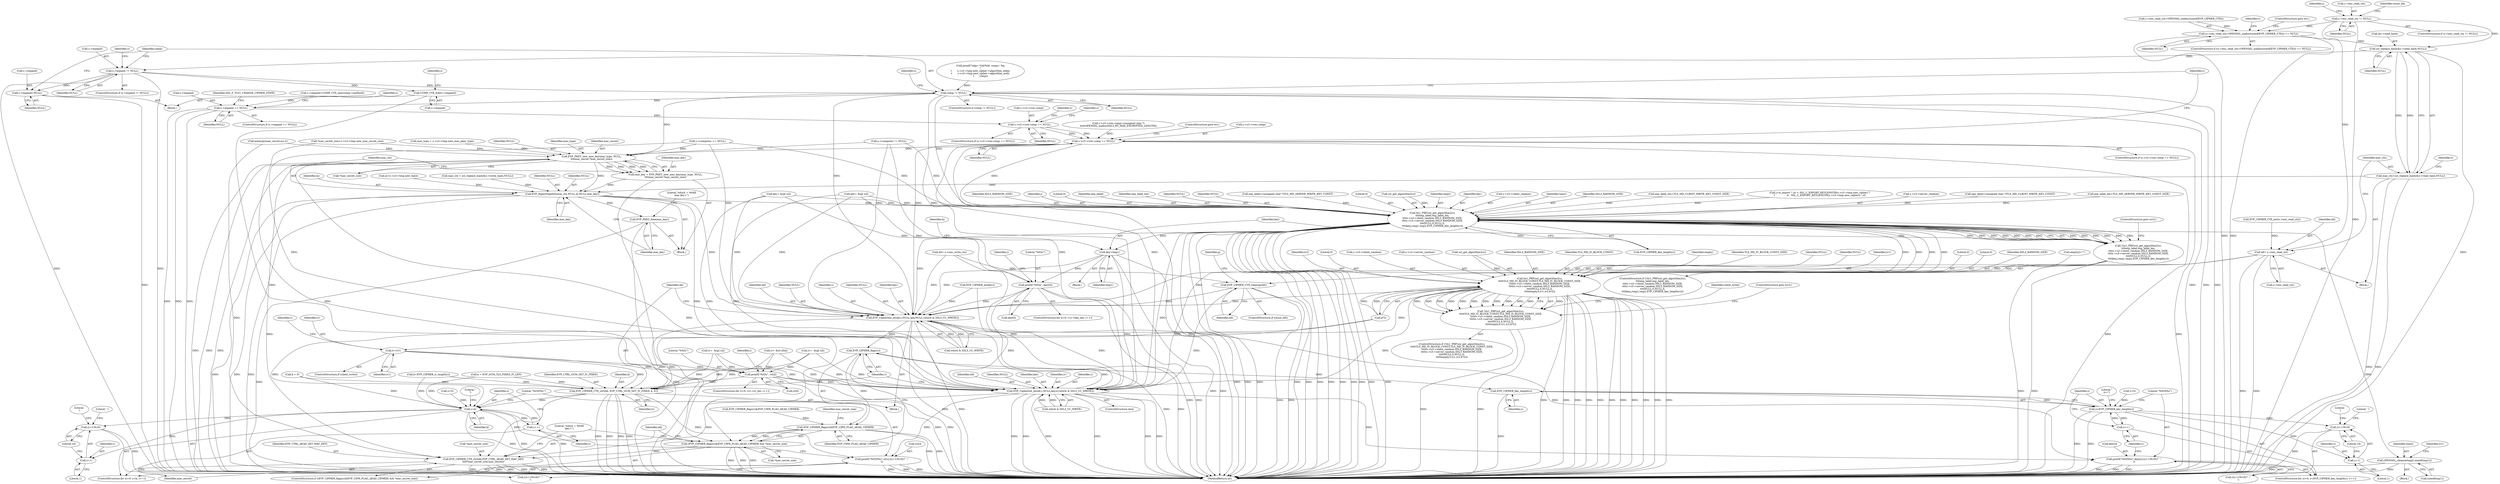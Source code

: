 digraph "0_openssl_34628967f1e65dc8f34e000f0f5518e21afbfc7b_0@API" {
"1000301" [label="(Call,s->enc_read_ctx != NULL)"];
"1000311" [label="(Call,(s->enc_read_ctx=OPENSSL_malloc(sizeof(EVP_CIPHER_CTX))) == NULL)"];
"1000333" [label="(Call,ssl_replace_hash(&s->read_hash,NULL))"];
"1000331" [label="(Call,mac_ctx=ssl_replace_hash(&s->read_hash,NULL))"];
"1000773" [label="(Call,EVP_DigestSignInit(mac_ctx,NULL,m,NULL,mac_key))"];
"1000779" [label="(Call,EVP_PKEY_free(mac_key))"];
"1000813" [label="(Call,tls1_PRF(ssl_get_algorithm2(s),\n\t\t\t\texp_label,exp_label_len,\n\t\t\t\ts->s3->client_random,SSL3_RANDOM_SIZE,\n\t\t\t\ts->s3->server_random,SSL3_RANDOM_SIZE,\n\t\t\t\tNULL,0,NULL,0,\n\t\t\t\tkey,j,tmp1,tmp2,EVP_CIPHER_key_length(c)))"];
"1000812" [label="(Call,!tls1_PRF(ssl_get_algorithm2(s),\n\t\t\t\texp_label,exp_label_len,\n\t\t\t\ts->s3->client_random,SSL3_RANDOM_SIZE,\n\t\t\t\ts->s3->server_random,SSL3_RANDOM_SIZE,\n\t\t\t\tNULL,0,NULL,0,\n\t\t\t\tkey,j,tmp1,tmp2,EVP_CIPHER_key_length(c)))"];
"1000841" [label="(Call,key=tmp1)"];
"1000916" [label="(Call,printf(\"%02x\", key[i]))"];
"1000949" [label="(Call,EVP_CipherInit_ex(dd,c,NULL,key,NULL,(which & SSL3_CC_WRITE)))"];
"1000958" [label="(Call,EVP_CIPHER_CTX_ctrl(dd, EVP_CTRL_GCM_SET_IV_FIXED, k, iv))"];
"1000981" [label="(Call,EVP_CIPHER_CTX_ctrl(dd,EVP_CTRL_AEAD_SET_MAC_KEY,\n\t\t\t\t*mac_secret_size,mac_secret))"];
"1001023" [label="(Call,z<k)"];
"1001026" [label="(Call,z++)"];
"1001034" [label="(Call,(z+1)%16)"];
"1001035" [label="(Call,z+1)"];
"1001028" [label="(Call,printf(\"%02X%c\",iv[z],((z+1)%16)?' ':'\n'))"];
"1000976" [label="(Call,EVP_CIPHER_flags(c))"];
"1000975" [label="(Call,EVP_CIPHER_flags(c)&EVP_CIPH_FLAG_AEAD_CIPHER)"];
"1000974" [label="(Call,(EVP_CIPHER_flags(c)&EVP_CIPH_FLAG_AEAD_CIPHER) && *mac_secret_size)"];
"1000998" [label="(Call,EVP_CIPHER_key_length(c))"];
"1000996" [label="(Call,z<EVP_CIPHER_key_length(c))"];
"1001000" [label="(Call,z++)"];
"1001008" [label="(Call,(z+1)%16)"];
"1001009" [label="(Call,z+1)"];
"1001002" [label="(Call,printf(\"%02X%c\",key[z],((z+1)%16)?' ':'\n'))"];
"1000964" [label="(Call,EVP_CipherInit_ex(dd,c,NULL,key,iv,(which & SSL3_CC_WRITE)))"];
"1000851" [label="(Call,tls1_PRF(ssl_get_algorithm2(s),\n\t\t\t\t\tTLS_MD_IV_BLOCK_CONST,TLS_MD_IV_BLOCK_CONST_SIZE,\n\t\t\t\t\ts->s3->client_random,SSL3_RANDOM_SIZE,\n\t\t\t\t\ts->s3->server_random,SSL3_RANDOM_SIZE,\n\t\t\t\t\tNULL,0,NULL,0,\n\t\t\t\t\tempty,0,iv1,iv2,k*2))"];
"1000850" [label="(Call,!tls1_PRF(ssl_get_algorithm2(s),\n\t\t\t\t\tTLS_MD_IV_BLOCK_CONST,TLS_MD_IV_BLOCK_CONST_SIZE,\n\t\t\t\t\ts->s3->client_random,SSL3_RANDOM_SIZE,\n\t\t\t\t\ts->s3->server_random,SSL3_RANDOM_SIZE,\n\t\t\t\t\tNULL,0,NULL,0,\n\t\t\t\t\tempty,0,iv1,iv2,k*2))"];
"1000882" [label="(Call,iv=iv1)"];
"1000936" [label="(Call,printf(\"%02x\", iv[i]))"];
"1001047" [label="(Call,OPENSSL_cleanse(tmp2,sizeof(tmp1)))"];
"1000340" [label="(Call,s->expand != NULL)"];
"1000346" [label="(Call,COMP_CTX_free(s->expand))"];
"1000350" [label="(Call,s->expand=NULL)"];
"1000356" [label="(Call,comp != NULL)"];
"1000369" [label="(Call,s->expand == NULL)"];
"1000380" [label="(Call,s->s3->rrec.comp == NULL)"];
"1000402" [label="(Call,s->s3->rrec.comp == NULL)"];
"1000767" [label="(Call,EVP_PKEY_new_mac_key(mac_type, NULL,\n\t\t\t\tmac_secret,*mac_secret_size))"];
"1000765" [label="(Call,mac_key = EVP_PKEY_new_mac_key(mac_type, NULL,\n\t\t\t\tmac_secret,*mac_secret_size))"];
"1000326" [label="(Call,dd= s->enc_read_ctx)"];
"1000574" [label="(Call,EVP_CIPHER_CTX_cleanup(dd))"];
"1001008" [label="(Call,(z+1)%16)"];
"1001020" [label="(Call,z=0)"];
"1000830" [label="(Identifier,NULL)"];
"1000841" [label="(Call,key=tmp1)"];
"1000810" [label="(Block,)"];
"1000868" [label="(Identifier,NULL)"];
"1000764" [label="(Block,)"];
"1001049" [label="(Call,sizeof(tmp1))"];
"1000498" [label="(Call,dd= s->enc_write_ctx)"];
"1000948" [label="(Block,)"];
"1000952" [label="(Identifier,NULL)"];
"1000874" [label="(Identifier,iv1)"];
"1000895" [label="(Identifier,s)"];
"1000355" [label="(ControlStructure,if (comp != NULL))"];
"1000845" [label="(Call,k > 0)"];
"1000769" [label="(Identifier,NULL)"];
"1000332" [label="(Identifier,mac_ctx)"];
"1000347" [label="(Call,s->expand)"];
"1000314" [label="(Identifier,s)"];
"1001034" [label="(Call,(z+1)%16)"];
"1001033" [label="(Call,((z+1)%16)?' ':'\n')"];
"1000322" [label="(Call,EVP_CIPHER_CTX_init(s->enc_read_ctx))"];
"1000728" [label="(Call,exp_label=(unsigned char *)TLS_MD_SERVER_WRITE_KEY_CONST)"];
"1000659" [label="(Call,key= &(p[ n]))"];
"1000851" [label="(Call,tls1_PRF(ssl_get_algorithm2(s),\n\t\t\t\t\tTLS_MD_IV_BLOCK_CONST,TLS_MD_IV_BLOCK_CONST_SIZE,\n\t\t\t\t\ts->s3->client_random,SSL3_RANDOM_SIZE,\n\t\t\t\t\ts->s3->server_random,SSL3_RANDOM_SIZE,\n\t\t\t\t\tNULL,0,NULL,0,\n\t\t\t\t\tempty,0,iv1,iv2,k*2))"];
"1001013" [label="(Literal,' ')"];
"1001004" [label="(Call,key[z])"];
"1001037" [label="(Literal,1)"];
"1001040" [label="(Literal,'\n')"];
"1000344" [label="(Identifier,NULL)"];
"1000348" [label="(Identifier,s)"];
"1000833" [label="(Literal,0)"];
"1000980" [label="(Identifier,mac_secret_size)"];
"1000331" [label="(Call,mac_ctx=ssl_replace_hash(&s->read_hash,NULL))"];
"1000966" [label="(Identifier,c)"];
"1000964" [label="(Call,EVP_CipherInit_ex(dd,c,NULL,key,iv,(which & SSL3_CC_WRITE)))"];
"1000963" [label="(ControlStructure,else)"];
"1000814" [label="(Call,ssl_get_algorithm2(s))"];
"1000767" [label="(Call,EVP_PKEY_new_mac_key(mac_type, NULL,\n\t\t\t\tmac_secret,*mac_secret_size))"];
"1000873" [label="(Literal,0)"];
"1000849" [label="(ControlStructure,if (!tls1_PRF(ssl_get_algorithm2(s),\n\t\t\t\t\tTLS_MD_IV_BLOCK_CONST,TLS_MD_IV_BLOCK_CONST_SIZE,\n\t\t\t\t\ts->s3->client_random,SSL3_RANDOM_SIZE,\n\t\t\t\t\ts->s3->server_random,SSL3_RANDOM_SIZE,\n\t\t\t\t\tNULL,0,NULL,0,\n\t\t\t\t\tempty,0,iv1,iv2,k*2)))"];
"1000905" [label="(ControlStructure,for (i=0; i<c->key_len; i++))"];
"1001000" [label="(Call,z++)"];
"1000869" [label="(Literal,0)"];
"1000951" [label="(Identifier,c)"];
"1000771" [label="(Call,*mac_secret_size)"];
"1000958" [label="(Call,EVP_CIPHER_CTX_ctrl(dd, EVP_CTRL_GCM_SET_IV_FIXED, k, iv))"];
"1000768" [label="(Identifier,mac_type)"];
"1000867" [label="(Identifier,SSL3_RANDOM_SIZE)"];
"1000886" [label="(Call,iv= &(iv1[k]))"];
"1000410" [label="(Identifier,NULL)"];
"1000370" [label="(Call,s->expand)"];
"1000305" [label="(Identifier,NULL)"];
"1000973" [label="(ControlStructure,if ((EVP_CIPHER_flags(c)&EVP_CIPH_FLAG_AEAD_CIPHER) && *mac_secret_size))"];
"1000777" [label="(Identifier,NULL)"];
"1000875" [label="(Identifier,iv2)"];
"1000883" [label="(Identifier,iv)"];
"1000760" [label="(Call,EVP_CIPHER_flags(c)&EVP_CIPH_FLAG_AEAD_CIPHER)"];
"1000356" [label="(Call,comp != NULL)"];
"1000333" [label="(Call,ssl_replace_hash(&s->read_hash,NULL))"];
"1000319" [label="(Identifier,NULL)"];
"1000936" [label="(Call,printf(\"%02x\", iv[i]))"];
"1000311" [label="(Call,(s->enc_read_ctx=OPENSSL_malloc(sizeof(EVP_CIPHER_CTX))) == NULL)"];
"1000381" [label="(Call,s->s3->rrec.comp)"];
"1000882" [label="(Call,iv=iv1)"];
"1000997" [label="(Identifier,z)"];
"1000837" [label="(Identifier,tmp2)"];
"1000328" [label="(Call,s->enc_read_ctx)"];
"1000915" [label="(Identifier,i)"];
"1001023" [label="(Call,z<k)"];
"1000310" [label="(ControlStructure,if ((s->enc_read_ctx=OPENSSL_malloc(sizeof(EVP_CIPHER_CTX))) == NULL))"];
"1000871" [label="(Literal,0)"];
"1000195" [label="(Call,printf(\"\talg= %ld/%ld, comp= %p\n\",\n\t       s->s3->tmp.new_cipher->algorithm_mkey,\n\t       s->s3->tmp.new_cipher->algorithm_auth,\n\t       comp))"];
"1000773" [label="(Call,EVP_DigestSignInit(mac_ctx,NULL,m,NULL,mac_key))"];
"1000403" [label="(Call,s->s3->rrec.comp)"];
"1001011" [label="(Literal,1)"];
"1000393" [label="(Identifier,s)"];
"1000834" [label="(Identifier,key)"];
"1001026" [label="(Call,z++)"];
"1001019" [label="(ControlStructure,for (z=0; z<k; z++))"];
"1000846" [label="(Identifier,k)"];
"1000635" [label="(Call,k=EVP_CIPHER_iv_length(c))"];
"1000959" [label="(Identifier,dd)"];
"1000962" [label="(Identifier,iv)"];
"1000925" [label="(ControlStructure,for (i=0; i<c->iv_len; i++))"];
"1000992" [label="(ControlStructure,for (z=0; z<EVP_CIPHER_key_length(c); z++))"];
"1001016" [label="(Literal,\"\niv=\")"];
"1001002" [label="(Call,printf(\"%02X%c\",key[z],((z+1)%16)?' ':'\n'))"];
"1000766" [label="(Identifier,mac_key)"];
"1000352" [label="(Identifier,s)"];
"1000918" [label="(Call,key[i])"];
"1000917" [label="(Literal,\"%02x\")"];
"1000986" [label="(Identifier,mac_secret)"];
"1000334" [label="(Call,&s->read_hash)"];
"1000358" [label="(Identifier,NULL)"];
"1000981" [label="(Call,EVP_CIPHER_CTX_ctrl(dd,EVP_CTRL_AEAD_SET_MAC_KEY,\n\t\t\t\t*mac_secret_size,mac_secret))"];
"1000982" [label="(Identifier,dd)"];
"1000818" [label="(Call,s->s3->client_random)"];
"1000406" [label="(Identifier,s)"];
"1000302" [label="(Call,s->enc_read_ctx)"];
"1000770" [label="(Identifier,mac_secret)"];
"1001048" [label="(Identifier,tmp2)"];
"1001001" [label="(Identifier,z)"];
"1000774" [label="(Identifier,mac_ctx)"];
"1000813" [label="(Call,tls1_PRF(ssl_get_algorithm2(s),\n\t\t\t\texp_label,exp_label_len,\n\t\t\t\ts->s3->client_random,SSL3_RANDOM_SIZE,\n\t\t\t\ts->s3->server_random,SSL3_RANDOM_SIZE,\n\t\t\t\tNULL,0,NULL,0,\n\t\t\t\tkey,j,tmp1,tmp2,EVP_CIPHER_key_length(c)))"];
"1000836" [label="(Identifier,tmp1)"];
"1000961" [label="(Identifier,k)"];
"1000829" [label="(Identifier,SSL3_RANDOM_SIZE)"];
"1001028" [label="(Call,printf(\"%02X%c\",iv[z],((z+1)%16)?' ':'\n'))"];
"1000998" [label="(Call,EVP_CIPHER_key_length(c))"];
"1001047" [label="(Call,OPENSSL_cleanse(tmp2,sizeof(tmp1)))"];
"1000970" [label="(Call,which & SSL3_CC_WRITE)"];
"1001014" [label="(Literal,'\n')"];
"1000708" [label="(Call,key= &(p[ n]))"];
"1000945" [label="(Call,EVP_CIPHER_mode(c))"];
"1000988" [label="(Literal,\"which = %04X\nkey=\")"];
"1001036" [label="(Identifier,z)"];
"1000779" [label="(Call,EVP_PKEY_free(mac_key))"];
"1000376" [label="(Identifier,SSL_F_TLS1_CHANGE_CIPHER_STATE)"];
"1000984" [label="(Call,*mac_secret_size)"];
"1000301" [label="(Call,s->enc_read_ctx != NULL)"];
"1000978" [label="(Identifier,EVP_CIPH_FLAG_AEAD_CIPHER)"];
"1000389" [label="(Call,s->s3->rrec.comp=(unsigned char *)\n\t\t\t\t\tOPENSSL_malloc(SSL3_RT_MAX_ENCRYPTED_LENGTH))"];
"1000345" [label="(Block,)"];
"1000879" [label="(ControlStructure,goto err2;)"];
"1000843" [label="(Identifier,tmp1)"];
"1001029" [label="(Literal,\"%02X%c\")"];
"1000782" [label="(Literal,\"which = %04X\nmac key=\")"];
"1001007" [label="(Call,((z+1)%16)?' ':'\n')"];
"1000686" [label="(Call,exp_label_len=TLS_MD_CLIENT_WRITE_KEY_CONST_SIZE)"];
"1000880" [label="(ControlStructure,if (client_write))"];
"1000954" [label="(Identifier,NULL)"];
"1000380" [label="(Call,s->s3->rrec.comp == NULL)"];
"1000601" [label="(Call,j=is_export ? (cl < SSL_C_EXPORT_KEYLENGTH(s->s3->tmp.new_cipher) ?\n\t               cl : SSL_C_EXPORT_KEYLENGTH(s->s3->tmp.new_cipher)) : cl)"];
"1000174" [label="(Call,mac_type = s->s3->tmp.new_mac_pkey_type)"];
"1000575" [label="(Identifier,dd)"];
"1001024" [label="(Identifier,z)"];
"1000881" [label="(Identifier,client_write)"];
"1000307" [label="(Identifier,reuse_dd)"];
"1000587" [label="(Call,*mac_secret_size=s->s3->tmp.new_mac_secret_size)"];
"1000884" [label="(Identifier,iv1)"];
"1000324" [label="(Identifier,s)"];
"1001003" [label="(Literal,\"%02X%c\")"];
"1000775" [label="(Identifier,NULL)"];
"1000842" [label="(Identifier,key)"];
"1001012" [label="(Literal,16)"];
"1000955" [label="(Call,which & SSL3_CC_WRITE)"];
"1000965" [label="(Identifier,dd)"];
"1000856" [label="(Call,s->s3->client_random)"];
"1000862" [label="(Call,s->s3->server_random)"];
"1000967" [label="(Identifier,NULL)"];
"1000776" [label="(Identifier,m)"];
"1000362" [label="(Identifier,s)"];
"1000512" [label="(Call,s->compress != NULL)"];
"1000824" [label="(Call,s->s3->server_random)"];
"1000379" [label="(ControlStructure,if (s->s3->rrec.comp == NULL))"];
"1001010" [label="(Identifier,z)"];
"1001052" [label="(Identifier,iv1)"];
"1000411" [label="(ControlStructure,goto err;)"];
"1001038" [label="(Literal,16)"];
"1000326" [label="(Call,dd= s->enc_read_ctx)"];
"1000975" [label="(Call,EVP_CIPHER_flags(c)&EVP_CIPH_FLAG_AEAD_CIPHER)"];
"1000719" [label="(Call,iv=  &(p[ n]))"];
"1000339" [label="(ControlStructure,if (s->expand != NULL))"];
"1000368" [label="(ControlStructure,if (s->expand == NULL))"];
"1000631" [label="(Call,k = EVP_GCM_TLS_FIXED_IV_LEN)"];
"1000778" [label="(Identifier,mac_key)"];
"1000968" [label="(Identifier,key)"];
"1000351" [label="(Call,s->expand)"];
"1000876" [label="(Call,k*2)"];
"1000360" [label="(Call,s->expand=COMP_CTX_new(comp->method))"];
"1000341" [label="(Call,s->expand)"];
"1000350" [label="(Call,s->expand=NULL)"];
"1000681" [label="(Call,exp_label=(unsigned char *)TLS_MD_CLIENT_WRITE_KEY_CONST)"];
"1000733" [label="(Call,exp_label_len=TLS_MD_SERVER_WRITE_KEY_CONST_SIZE)"];
"1000384" [label="(Identifier,s)"];
"1000993" [label="(Call,z=0)"];
"1001042" [label="(Literal,\"\n\")"];
"1000572" [label="(ControlStructure,if (reuse_dd))"];
"1000999" [label="(Identifier,c)"];
"1000300" [label="(ControlStructure,if (s->enc_read_ctx != NULL))"];
"1001068" [label="(MethodReturn,int)"];
"1000165" [label="(Call,m=s->s3->tmp.new_hash)"];
"1000976" [label="(Call,EVP_CIPHER_flags(c))"];
"1001035" [label="(Call,z+1)"];
"1000979" [label="(Call,*mac_secret_size)"];
"1000855" [label="(Identifier,TLS_MD_IV_BLOCK_CONST_SIZE)"];
"1000346" [label="(Call,COMP_CTX_free(s->expand))"];
"1000276" [label="(Block,)"];
"1000953" [label="(Identifier,key)"];
"1000357" [label="(Identifier,comp)"];
"1000823" [label="(Identifier,SSL3_RANDOM_SIZE)"];
"1001027" [label="(Identifier,z)"];
"1000850" [label="(Call,!tls1_PRF(ssl_get_algorithm2(s),\n\t\t\t\t\tTLS_MD_IV_BLOCK_CONST,TLS_MD_IV_BLOCK_CONST_SIZE,\n\t\t\t\t\ts->s3->client_random,SSL3_RANDOM_SIZE,\n\t\t\t\t\ts->s3->server_random,SSL3_RANDOM_SIZE,\n\t\t\t\t\tNULL,0,NULL,0,\n\t\t\t\t\tempty,0,iv1,iv2,k*2))"];
"1000401" [label="(ControlStructure,if (s->s3->rrec.comp == NULL))"];
"1000373" [label="(Identifier,NULL)"];
"1001039" [label="(Literal,' ')"];
"1000949" [label="(Call,EVP_CipherInit_ex(dd,c,NULL,key,NULL,(which & SSL3_CC_WRITE)))"];
"1000937" [label="(Literal,\"%02x\")"];
"1000835" [label="(Identifier,j)"];
"1000113" [label="(Call,empty[]=\"\")"];
"1000831" [label="(Literal,0)"];
"1001025" [label="(Identifier,k)"];
"1000852" [label="(Call,ssl_get_algorithm2(s))"];
"1000861" [label="(Identifier,SSL3_RANDOM_SIZE)"];
"1000415" [label="(Identifier,s)"];
"1000388" [label="(Identifier,NULL)"];
"1000854" [label="(Identifier,TLS_MD_IV_BLOCK_CONST)"];
"1000111" [label="(Block,)"];
"1000938" [label="(Call,iv[i])"];
"1000327" [label="(Identifier,dd)"];
"1000960" [label="(Identifier,EVP_CTRL_GCM_SET_IV_FIXED)"];
"1000996" [label="(Call,z<EVP_CIPHER_key_length(c))"];
"1000838" [label="(Call,EVP_CIPHER_key_length(c))"];
"1000527" [label="(Call,s->compress == NULL)"];
"1000754" [label="(Call,memcpy(mac_secret,ms,i))"];
"1000765" [label="(Call,mac_key = EVP_PKEY_new_mac_key(mac_type, NULL,\n\t\t\t\tmac_secret,*mac_secret_size))"];
"1000983" [label="(Identifier,EVP_CTRL_AEAD_SET_MAC_KEY)"];
"1001009" [label="(Call,z+1)"];
"1000969" [label="(Identifier,iv)"];
"1000354" [label="(Identifier,NULL)"];
"1000780" [label="(Identifier,mac_key)"];
"1000338" [label="(Identifier,NULL)"];
"1000811" [label="(ControlStructure,if (!tls1_PRF(ssl_get_algorithm2(s),\n\t\t\t\texp_label,exp_label_len,\n\t\t\t\ts->s3->client_random,SSL3_RANDOM_SIZE,\n\t\t\t\ts->s3->server_random,SSL3_RANDOM_SIZE,\n\t\t\t\tNULL,0,NULL,0,\n\t\t\t\tkey,j,tmp1,tmp2,EVP_CIPHER_key_length(c))))"];
"1000342" [label="(Identifier,s)"];
"1000916" [label="(Call,printf(\"%02x\", key[i]))"];
"1001030" [label="(Call,iv[z])"];
"1000369" [label="(Call,s->expand == NULL)"];
"1000816" [label="(Identifier,exp_label)"];
"1000503" [label="(Call,mac_ctx = ssl_replace_hash(&s->write_hash,NULL))"];
"1000977" [label="(Identifier,c)"];
"1000670" [label="(Call,iv=  &(p[ n]))"];
"1000817" [label="(Identifier,exp_label_len)"];
"1000840" [label="(ControlStructure,goto err2;)"];
"1000312" [label="(Call,s->enc_read_ctx=OPENSSL_malloc(sizeof(EVP_CIPHER_CTX)))"];
"1000340" [label="(Call,s->expand != NULL)"];
"1000402" [label="(Call,s->s3->rrec.comp == NULL)"];
"1000574" [label="(Call,EVP_CIPHER_CTX_cleanup(dd))"];
"1000872" [label="(Identifier,empty)"];
"1000950" [label="(Identifier,dd)"];
"1000935" [label="(Identifier,i)"];
"1000812" [label="(Call,!tls1_PRF(ssl_get_algorithm2(s),\n\t\t\t\texp_label,exp_label_len,\n\t\t\t\ts->s3->client_random,SSL3_RANDOM_SIZE,\n\t\t\t\ts->s3->server_random,SSL3_RANDOM_SIZE,\n\t\t\t\tNULL,0,NULL,0,\n\t\t\t\tkey,j,tmp1,tmp2,EVP_CIPHER_key_length(c)))"];
"1000320" [label="(ControlStructure,goto err;)"];
"1000870" [label="(Identifier,NULL)"];
"1000577" [label="(Identifier,p)"];
"1000974" [label="(Call,(EVP_CIPHER_flags(c)&EVP_CIPH_FLAG_AEAD_CIPHER) && *mac_secret_size)"];
"1000832" [label="(Identifier,NULL)"];
"1000301" -> "1000300"  [label="AST: "];
"1000301" -> "1000305"  [label="CFG: "];
"1000302" -> "1000301"  [label="AST: "];
"1000305" -> "1000301"  [label="AST: "];
"1000307" -> "1000301"  [label="CFG: "];
"1000314" -> "1000301"  [label="CFG: "];
"1000301" -> "1001068"  [label="DDG: "];
"1000301" -> "1000311"  [label="DDG: "];
"1000301" -> "1000326"  [label="DDG: "];
"1000301" -> "1000333"  [label="DDG: "];
"1000311" -> "1000310"  [label="AST: "];
"1000311" -> "1000319"  [label="CFG: "];
"1000312" -> "1000311"  [label="AST: "];
"1000319" -> "1000311"  [label="AST: "];
"1000320" -> "1000311"  [label="CFG: "];
"1000324" -> "1000311"  [label="CFG: "];
"1000311" -> "1001068"  [label="DDG: "];
"1000311" -> "1001068"  [label="DDG: "];
"1000312" -> "1000311"  [label="DDG: "];
"1000311" -> "1000333"  [label="DDG: "];
"1000333" -> "1000331"  [label="AST: "];
"1000333" -> "1000338"  [label="CFG: "];
"1000334" -> "1000333"  [label="AST: "];
"1000338" -> "1000333"  [label="AST: "];
"1000331" -> "1000333"  [label="CFG: "];
"1000333" -> "1001068"  [label="DDG: "];
"1000333" -> "1000331"  [label="DDG: "];
"1000333" -> "1000331"  [label="DDG: "];
"1000333" -> "1000340"  [label="DDG: "];
"1000331" -> "1000276"  [label="AST: "];
"1000332" -> "1000331"  [label="AST: "];
"1000342" -> "1000331"  [label="CFG: "];
"1000331" -> "1001068"  [label="DDG: "];
"1000331" -> "1001068"  [label="DDG: "];
"1000331" -> "1000773"  [label="DDG: "];
"1000773" -> "1000764"  [label="AST: "];
"1000773" -> "1000778"  [label="CFG: "];
"1000774" -> "1000773"  [label="AST: "];
"1000775" -> "1000773"  [label="AST: "];
"1000776" -> "1000773"  [label="AST: "];
"1000777" -> "1000773"  [label="AST: "];
"1000778" -> "1000773"  [label="AST: "];
"1000780" -> "1000773"  [label="CFG: "];
"1000773" -> "1001068"  [label="DDG: "];
"1000773" -> "1001068"  [label="DDG: "];
"1000773" -> "1001068"  [label="DDG: "];
"1000503" -> "1000773"  [label="DDG: "];
"1000767" -> "1000773"  [label="DDG: "];
"1000165" -> "1000773"  [label="DDG: "];
"1000765" -> "1000773"  [label="DDG: "];
"1000773" -> "1000779"  [label="DDG: "];
"1000773" -> "1000813"  [label="DDG: "];
"1000773" -> "1000949"  [label="DDG: "];
"1000773" -> "1000964"  [label="DDG: "];
"1000779" -> "1000764"  [label="AST: "];
"1000779" -> "1000780"  [label="CFG: "];
"1000780" -> "1000779"  [label="AST: "];
"1000782" -> "1000779"  [label="CFG: "];
"1000779" -> "1001068"  [label="DDG: "];
"1000779" -> "1001068"  [label="DDG: "];
"1000813" -> "1000812"  [label="AST: "];
"1000813" -> "1000838"  [label="CFG: "];
"1000814" -> "1000813"  [label="AST: "];
"1000816" -> "1000813"  [label="AST: "];
"1000817" -> "1000813"  [label="AST: "];
"1000818" -> "1000813"  [label="AST: "];
"1000823" -> "1000813"  [label="AST: "];
"1000824" -> "1000813"  [label="AST: "];
"1000829" -> "1000813"  [label="AST: "];
"1000830" -> "1000813"  [label="AST: "];
"1000831" -> "1000813"  [label="AST: "];
"1000832" -> "1000813"  [label="AST: "];
"1000833" -> "1000813"  [label="AST: "];
"1000834" -> "1000813"  [label="AST: "];
"1000835" -> "1000813"  [label="AST: "];
"1000836" -> "1000813"  [label="AST: "];
"1000837" -> "1000813"  [label="AST: "];
"1000838" -> "1000813"  [label="AST: "];
"1000812" -> "1000813"  [label="CFG: "];
"1000813" -> "1001068"  [label="DDG: "];
"1000813" -> "1001068"  [label="DDG: "];
"1000813" -> "1001068"  [label="DDG: "];
"1000813" -> "1001068"  [label="DDG: "];
"1000813" -> "1001068"  [label="DDG: "];
"1000813" -> "1001068"  [label="DDG: "];
"1000813" -> "1001068"  [label="DDG: "];
"1000813" -> "1001068"  [label="DDG: "];
"1000813" -> "1001068"  [label="DDG: "];
"1000813" -> "1001068"  [label="DDG: "];
"1000813" -> "1001068"  [label="DDG: "];
"1000813" -> "1001068"  [label="DDG: "];
"1000813" -> "1000812"  [label="DDG: "];
"1000813" -> "1000812"  [label="DDG: "];
"1000813" -> "1000812"  [label="DDG: "];
"1000813" -> "1000812"  [label="DDG: "];
"1000813" -> "1000812"  [label="DDG: "];
"1000813" -> "1000812"  [label="DDG: "];
"1000813" -> "1000812"  [label="DDG: "];
"1000813" -> "1000812"  [label="DDG: "];
"1000813" -> "1000812"  [label="DDG: "];
"1000813" -> "1000812"  [label="DDG: "];
"1000813" -> "1000812"  [label="DDG: "];
"1000813" -> "1000812"  [label="DDG: "];
"1000813" -> "1000812"  [label="DDG: "];
"1000814" -> "1000813"  [label="DDG: "];
"1000681" -> "1000813"  [label="DDG: "];
"1000728" -> "1000813"  [label="DDG: "];
"1000733" -> "1000813"  [label="DDG: "];
"1000686" -> "1000813"  [label="DDG: "];
"1000527" -> "1000813"  [label="DDG: "];
"1000512" -> "1000813"  [label="DDG: "];
"1000356" -> "1000813"  [label="DDG: "];
"1000402" -> "1000813"  [label="DDG: "];
"1000708" -> "1000813"  [label="DDG: "];
"1000659" -> "1000813"  [label="DDG: "];
"1000601" -> "1000813"  [label="DDG: "];
"1000838" -> "1000813"  [label="DDG: "];
"1000813" -> "1000841"  [label="DDG: "];
"1000813" -> "1000851"  [label="DDG: "];
"1000813" -> "1000851"  [label="DDG: "];
"1000813" -> "1000851"  [label="DDG: "];
"1000813" -> "1000851"  [label="DDG: "];
"1000813" -> "1000949"  [label="DDG: "];
"1000813" -> "1000964"  [label="DDG: "];
"1000813" -> "1001047"  [label="DDG: "];
"1000812" -> "1000811"  [label="AST: "];
"1000840" -> "1000812"  [label="CFG: "];
"1000842" -> "1000812"  [label="CFG: "];
"1000812" -> "1001068"  [label="DDG: "];
"1000812" -> "1001068"  [label="DDG: "];
"1000841" -> "1000810"  [label="AST: "];
"1000841" -> "1000843"  [label="CFG: "];
"1000842" -> "1000841"  [label="AST: "];
"1000843" -> "1000841"  [label="AST: "];
"1000846" -> "1000841"  [label="CFG: "];
"1000841" -> "1001068"  [label="DDG: "];
"1000841" -> "1001068"  [label="DDG: "];
"1000841" -> "1000916"  [label="DDG: "];
"1000841" -> "1000949"  [label="DDG: "];
"1000841" -> "1000964"  [label="DDG: "];
"1000916" -> "1000905"  [label="AST: "];
"1000916" -> "1000918"  [label="CFG: "];
"1000917" -> "1000916"  [label="AST: "];
"1000918" -> "1000916"  [label="AST: "];
"1000915" -> "1000916"  [label="CFG: "];
"1000916" -> "1001068"  [label="DDG: "];
"1000916" -> "1001068"  [label="DDG: "];
"1000708" -> "1000916"  [label="DDG: "];
"1000659" -> "1000916"  [label="DDG: "];
"1000916" -> "1000949"  [label="DDG: "];
"1000916" -> "1000964"  [label="DDG: "];
"1000949" -> "1000948"  [label="AST: "];
"1000949" -> "1000955"  [label="CFG: "];
"1000950" -> "1000949"  [label="AST: "];
"1000951" -> "1000949"  [label="AST: "];
"1000952" -> "1000949"  [label="AST: "];
"1000953" -> "1000949"  [label="AST: "];
"1000954" -> "1000949"  [label="AST: "];
"1000955" -> "1000949"  [label="AST: "];
"1000959" -> "1000949"  [label="CFG: "];
"1000949" -> "1001068"  [label="DDG: "];
"1000949" -> "1001068"  [label="DDG: "];
"1000949" -> "1001068"  [label="DDG: "];
"1000949" -> "1001068"  [label="DDG: "];
"1000574" -> "1000949"  [label="DDG: "];
"1000498" -> "1000949"  [label="DDG: "];
"1000326" -> "1000949"  [label="DDG: "];
"1000945" -> "1000949"  [label="DDG: "];
"1000851" -> "1000949"  [label="DDG: "];
"1000527" -> "1000949"  [label="DDG: "];
"1000512" -> "1000949"  [label="DDG: "];
"1000402" -> "1000949"  [label="DDG: "];
"1000356" -> "1000949"  [label="DDG: "];
"1000708" -> "1000949"  [label="DDG: "];
"1000659" -> "1000949"  [label="DDG: "];
"1000955" -> "1000949"  [label="DDG: "];
"1000955" -> "1000949"  [label="DDG: "];
"1000949" -> "1000958"  [label="DDG: "];
"1000949" -> "1000976"  [label="DDG: "];
"1000949" -> "1001002"  [label="DDG: "];
"1000958" -> "1000948"  [label="AST: "];
"1000958" -> "1000962"  [label="CFG: "];
"1000959" -> "1000958"  [label="AST: "];
"1000960" -> "1000958"  [label="AST: "];
"1000961" -> "1000958"  [label="AST: "];
"1000962" -> "1000958"  [label="AST: "];
"1000977" -> "1000958"  [label="CFG: "];
"1000958" -> "1001068"  [label="DDG: "];
"1000958" -> "1001068"  [label="DDG: "];
"1000958" -> "1001068"  [label="DDG: "];
"1000958" -> "1001068"  [label="DDG: "];
"1000845" -> "1000958"  [label="DDG: "];
"1000876" -> "1000958"  [label="DDG: "];
"1000631" -> "1000958"  [label="DDG: "];
"1000635" -> "1000958"  [label="DDG: "];
"1000882" -> "1000958"  [label="DDG: "];
"1000936" -> "1000958"  [label="DDG: "];
"1000886" -> "1000958"  [label="DDG: "];
"1000670" -> "1000958"  [label="DDG: "];
"1000719" -> "1000958"  [label="DDG: "];
"1000958" -> "1000981"  [label="DDG: "];
"1000958" -> "1001023"  [label="DDG: "];
"1000958" -> "1001028"  [label="DDG: "];
"1000981" -> "1000973"  [label="AST: "];
"1000981" -> "1000986"  [label="CFG: "];
"1000982" -> "1000981"  [label="AST: "];
"1000983" -> "1000981"  [label="AST: "];
"1000984" -> "1000981"  [label="AST: "];
"1000986" -> "1000981"  [label="AST: "];
"1000988" -> "1000981"  [label="CFG: "];
"1000981" -> "1001068"  [label="DDG: "];
"1000981" -> "1001068"  [label="DDG: "];
"1000981" -> "1001068"  [label="DDG: "];
"1000981" -> "1001068"  [label="DDG: "];
"1000981" -> "1001068"  [label="DDG: "];
"1000964" -> "1000981"  [label="DDG: "];
"1000974" -> "1000981"  [label="DDG: "];
"1000754" -> "1000981"  [label="DDG: "];
"1000767" -> "1000981"  [label="DDG: "];
"1001023" -> "1001019"  [label="AST: "];
"1001023" -> "1001025"  [label="CFG: "];
"1001024" -> "1001023"  [label="AST: "];
"1001025" -> "1001023"  [label="AST: "];
"1001029" -> "1001023"  [label="CFG: "];
"1001042" -> "1001023"  [label="CFG: "];
"1001023" -> "1001068"  [label="DDG: "];
"1001023" -> "1001068"  [label="DDG: "];
"1001023" -> "1001068"  [label="DDG: "];
"1001026" -> "1001023"  [label="DDG: "];
"1001020" -> "1001023"  [label="DDG: "];
"1000845" -> "1001023"  [label="DDG: "];
"1000876" -> "1001023"  [label="DDG: "];
"1000631" -> "1001023"  [label="DDG: "];
"1000635" -> "1001023"  [label="DDG: "];
"1001023" -> "1001026"  [label="DDG: "];
"1001023" -> "1001034"  [label="DDG: "];
"1001023" -> "1001035"  [label="DDG: "];
"1001026" -> "1001019"  [label="AST: "];
"1001026" -> "1001027"  [label="CFG: "];
"1001027" -> "1001026"  [label="AST: "];
"1001024" -> "1001026"  [label="CFG: "];
"1001034" -> "1001033"  [label="AST: "];
"1001034" -> "1001038"  [label="CFG: "];
"1001035" -> "1001034"  [label="AST: "];
"1001038" -> "1001034"  [label="AST: "];
"1001039" -> "1001034"  [label="CFG: "];
"1001040" -> "1001034"  [label="CFG: "];
"1001034" -> "1001068"  [label="DDG: "];
"1001035" -> "1001037"  [label="CFG: "];
"1001036" -> "1001035"  [label="AST: "];
"1001037" -> "1001035"  [label="AST: "];
"1001038" -> "1001035"  [label="CFG: "];
"1001028" -> "1001019"  [label="AST: "];
"1001028" -> "1001033"  [label="CFG: "];
"1001029" -> "1001028"  [label="AST: "];
"1001030" -> "1001028"  [label="AST: "];
"1001033" -> "1001028"  [label="AST: "];
"1001027" -> "1001028"  [label="CFG: "];
"1001028" -> "1001068"  [label="DDG: "];
"1001028" -> "1001068"  [label="DDG: "];
"1001028" -> "1001068"  [label="DDG: "];
"1000964" -> "1001028"  [label="DDG: "];
"1000976" -> "1000975"  [label="AST: "];
"1000976" -> "1000977"  [label="CFG: "];
"1000977" -> "1000976"  [label="AST: "];
"1000978" -> "1000976"  [label="CFG: "];
"1000976" -> "1000975"  [label="DDG: "];
"1000964" -> "1000976"  [label="DDG: "];
"1000976" -> "1000998"  [label="DDG: "];
"1000975" -> "1000974"  [label="AST: "];
"1000975" -> "1000978"  [label="CFG: "];
"1000978" -> "1000975"  [label="AST: "];
"1000980" -> "1000975"  [label="CFG: "];
"1000974" -> "1000975"  [label="CFG: "];
"1000975" -> "1001068"  [label="DDG: "];
"1000975" -> "1001068"  [label="DDG: "];
"1000975" -> "1000974"  [label="DDG: "];
"1000975" -> "1000974"  [label="DDG: "];
"1000760" -> "1000975"  [label="DDG: "];
"1000974" -> "1000973"  [label="AST: "];
"1000974" -> "1000979"  [label="CFG: "];
"1000979" -> "1000974"  [label="AST: "];
"1000982" -> "1000974"  [label="CFG: "];
"1000988" -> "1000974"  [label="CFG: "];
"1000974" -> "1001068"  [label="DDG: "];
"1000974" -> "1001068"  [label="DDG: "];
"1000974" -> "1001068"  [label="DDG: "];
"1000587" -> "1000974"  [label="DDG: "];
"1000767" -> "1000974"  [label="DDG: "];
"1000998" -> "1000996"  [label="AST: "];
"1000998" -> "1000999"  [label="CFG: "];
"1000999" -> "1000998"  [label="AST: "];
"1000996" -> "1000998"  [label="CFG: "];
"1000998" -> "1001068"  [label="DDG: "];
"1000998" -> "1000996"  [label="DDG: "];
"1000996" -> "1000992"  [label="AST: "];
"1000997" -> "1000996"  [label="AST: "];
"1001003" -> "1000996"  [label="CFG: "];
"1001016" -> "1000996"  [label="CFG: "];
"1000996" -> "1001068"  [label="DDG: "];
"1000996" -> "1001068"  [label="DDG: "];
"1001000" -> "1000996"  [label="DDG: "];
"1000993" -> "1000996"  [label="DDG: "];
"1000996" -> "1001000"  [label="DDG: "];
"1000996" -> "1001008"  [label="DDG: "];
"1000996" -> "1001009"  [label="DDG: "];
"1001000" -> "1000992"  [label="AST: "];
"1001000" -> "1001001"  [label="CFG: "];
"1001001" -> "1001000"  [label="AST: "];
"1000997" -> "1001000"  [label="CFG: "];
"1001008" -> "1001007"  [label="AST: "];
"1001008" -> "1001012"  [label="CFG: "];
"1001009" -> "1001008"  [label="AST: "];
"1001012" -> "1001008"  [label="AST: "];
"1001013" -> "1001008"  [label="CFG: "];
"1001014" -> "1001008"  [label="CFG: "];
"1001008" -> "1001068"  [label="DDG: "];
"1001009" -> "1001011"  [label="CFG: "];
"1001010" -> "1001009"  [label="AST: "];
"1001011" -> "1001009"  [label="AST: "];
"1001012" -> "1001009"  [label="CFG: "];
"1001002" -> "1000992"  [label="AST: "];
"1001002" -> "1001007"  [label="CFG: "];
"1001003" -> "1001002"  [label="AST: "];
"1001004" -> "1001002"  [label="AST: "];
"1001007" -> "1001002"  [label="AST: "];
"1001001" -> "1001002"  [label="CFG: "];
"1001002" -> "1001068"  [label="DDG: "];
"1001002" -> "1001068"  [label="DDG: "];
"1001002" -> "1001068"  [label="DDG: "];
"1000964" -> "1001002"  [label="DDG: "];
"1000964" -> "1000963"  [label="AST: "];
"1000964" -> "1000970"  [label="CFG: "];
"1000965" -> "1000964"  [label="AST: "];
"1000966" -> "1000964"  [label="AST: "];
"1000967" -> "1000964"  [label="AST: "];
"1000968" -> "1000964"  [label="AST: "];
"1000969" -> "1000964"  [label="AST: "];
"1000970" -> "1000964"  [label="AST: "];
"1000977" -> "1000964"  [label="CFG: "];
"1000964" -> "1001068"  [label="DDG: "];
"1000964" -> "1001068"  [label="DDG: "];
"1000964" -> "1001068"  [label="DDG: "];
"1000964" -> "1001068"  [label="DDG: "];
"1000964" -> "1001068"  [label="DDG: "];
"1000964" -> "1001068"  [label="DDG: "];
"1000574" -> "1000964"  [label="DDG: "];
"1000498" -> "1000964"  [label="DDG: "];
"1000326" -> "1000964"  [label="DDG: "];
"1000945" -> "1000964"  [label="DDG: "];
"1000851" -> "1000964"  [label="DDG: "];
"1000527" -> "1000964"  [label="DDG: "];
"1000512" -> "1000964"  [label="DDG: "];
"1000402" -> "1000964"  [label="DDG: "];
"1000356" -> "1000964"  [label="DDG: "];
"1000708" -> "1000964"  [label="DDG: "];
"1000659" -> "1000964"  [label="DDG: "];
"1000882" -> "1000964"  [label="DDG: "];
"1000936" -> "1000964"  [label="DDG: "];
"1000886" -> "1000964"  [label="DDG: "];
"1000670" -> "1000964"  [label="DDG: "];
"1000719" -> "1000964"  [label="DDG: "];
"1000970" -> "1000964"  [label="DDG: "];
"1000970" -> "1000964"  [label="DDG: "];
"1000851" -> "1000850"  [label="AST: "];
"1000851" -> "1000876"  [label="CFG: "];
"1000852" -> "1000851"  [label="AST: "];
"1000854" -> "1000851"  [label="AST: "];
"1000855" -> "1000851"  [label="AST: "];
"1000856" -> "1000851"  [label="AST: "];
"1000861" -> "1000851"  [label="AST: "];
"1000862" -> "1000851"  [label="AST: "];
"1000867" -> "1000851"  [label="AST: "];
"1000868" -> "1000851"  [label="AST: "];
"1000869" -> "1000851"  [label="AST: "];
"1000870" -> "1000851"  [label="AST: "];
"1000871" -> "1000851"  [label="AST: "];
"1000872" -> "1000851"  [label="AST: "];
"1000873" -> "1000851"  [label="AST: "];
"1000874" -> "1000851"  [label="AST: "];
"1000875" -> "1000851"  [label="AST: "];
"1000876" -> "1000851"  [label="AST: "];
"1000850" -> "1000851"  [label="CFG: "];
"1000851" -> "1001068"  [label="DDG: "];
"1000851" -> "1001068"  [label="DDG: "];
"1000851" -> "1001068"  [label="DDG: "];
"1000851" -> "1001068"  [label="DDG: "];
"1000851" -> "1001068"  [label="DDG: "];
"1000851" -> "1001068"  [label="DDG: "];
"1000851" -> "1001068"  [label="DDG: "];
"1000851" -> "1001068"  [label="DDG: "];
"1000851" -> "1001068"  [label="DDG: "];
"1000851" -> "1001068"  [label="DDG: "];
"1000851" -> "1001068"  [label="DDG: "];
"1000851" -> "1000850"  [label="DDG: "];
"1000851" -> "1000850"  [label="DDG: "];
"1000851" -> "1000850"  [label="DDG: "];
"1000851" -> "1000850"  [label="DDG: "];
"1000851" -> "1000850"  [label="DDG: "];
"1000851" -> "1000850"  [label="DDG: "];
"1000851" -> "1000850"  [label="DDG: "];
"1000851" -> "1000850"  [label="DDG: "];
"1000851" -> "1000850"  [label="DDG: "];
"1000851" -> "1000850"  [label="DDG: "];
"1000851" -> "1000850"  [label="DDG: "];
"1000851" -> "1000850"  [label="DDG: "];
"1000852" -> "1000851"  [label="DDG: "];
"1000113" -> "1000851"  [label="DDG: "];
"1000876" -> "1000851"  [label="DDG: "];
"1000876" -> "1000851"  [label="DDG: "];
"1000851" -> "1000882"  [label="DDG: "];
"1000850" -> "1000849"  [label="AST: "];
"1000879" -> "1000850"  [label="CFG: "];
"1000881" -> "1000850"  [label="CFG: "];
"1000850" -> "1001068"  [label="DDG: "];
"1000850" -> "1001068"  [label="DDG: "];
"1000882" -> "1000880"  [label="AST: "];
"1000882" -> "1000884"  [label="CFG: "];
"1000883" -> "1000882"  [label="AST: "];
"1000884" -> "1000882"  [label="AST: "];
"1000895" -> "1000882"  [label="CFG: "];
"1000882" -> "1000936"  [label="DDG: "];
"1000936" -> "1000925"  [label="AST: "];
"1000936" -> "1000938"  [label="CFG: "];
"1000937" -> "1000936"  [label="AST: "];
"1000938" -> "1000936"  [label="AST: "];
"1000935" -> "1000936"  [label="CFG: "];
"1000936" -> "1001068"  [label="DDG: "];
"1000936" -> "1001068"  [label="DDG: "];
"1000886" -> "1000936"  [label="DDG: "];
"1000670" -> "1000936"  [label="DDG: "];
"1000719" -> "1000936"  [label="DDG: "];
"1001047" -> "1000111"  [label="AST: "];
"1001047" -> "1001049"  [label="CFG: "];
"1001048" -> "1001047"  [label="AST: "];
"1001049" -> "1001047"  [label="AST: "];
"1001052" -> "1001047"  [label="CFG: "];
"1001047" -> "1001068"  [label="DDG: "];
"1001047" -> "1001068"  [label="DDG: "];
"1000340" -> "1000339"  [label="AST: "];
"1000340" -> "1000344"  [label="CFG: "];
"1000341" -> "1000340"  [label="AST: "];
"1000344" -> "1000340"  [label="AST: "];
"1000348" -> "1000340"  [label="CFG: "];
"1000357" -> "1000340"  [label="CFG: "];
"1000340" -> "1001068"  [label="DDG: "];
"1000340" -> "1001068"  [label="DDG: "];
"1000340" -> "1000346"  [label="DDG: "];
"1000340" -> "1000350"  [label="DDG: "];
"1000340" -> "1000356"  [label="DDG: "];
"1000346" -> "1000345"  [label="AST: "];
"1000346" -> "1000347"  [label="CFG: "];
"1000347" -> "1000346"  [label="AST: "];
"1000352" -> "1000346"  [label="CFG: "];
"1000346" -> "1001068"  [label="DDG: "];
"1000350" -> "1000345"  [label="AST: "];
"1000350" -> "1000354"  [label="CFG: "];
"1000351" -> "1000350"  [label="AST: "];
"1000354" -> "1000350"  [label="AST: "];
"1000357" -> "1000350"  [label="CFG: "];
"1000350" -> "1001068"  [label="DDG: "];
"1000356" -> "1000355"  [label="AST: "];
"1000356" -> "1000358"  [label="CFG: "];
"1000357" -> "1000356"  [label="AST: "];
"1000358" -> "1000356"  [label="AST: "];
"1000362" -> "1000356"  [label="CFG: "];
"1000415" -> "1000356"  [label="CFG: "];
"1000356" -> "1001068"  [label="DDG: "];
"1000356" -> "1001068"  [label="DDG: "];
"1000356" -> "1001068"  [label="DDG: "];
"1000195" -> "1000356"  [label="DDG: "];
"1000356" -> "1000369"  [label="DDG: "];
"1000356" -> "1000767"  [label="DDG: "];
"1000369" -> "1000368"  [label="AST: "];
"1000369" -> "1000373"  [label="CFG: "];
"1000370" -> "1000369"  [label="AST: "];
"1000373" -> "1000369"  [label="AST: "];
"1000376" -> "1000369"  [label="CFG: "];
"1000384" -> "1000369"  [label="CFG: "];
"1000369" -> "1001068"  [label="DDG: "];
"1000369" -> "1001068"  [label="DDG: "];
"1000369" -> "1001068"  [label="DDG: "];
"1000360" -> "1000369"  [label="DDG: "];
"1000369" -> "1000380"  [label="DDG: "];
"1000380" -> "1000379"  [label="AST: "];
"1000380" -> "1000388"  [label="CFG: "];
"1000381" -> "1000380"  [label="AST: "];
"1000388" -> "1000380"  [label="AST: "];
"1000393" -> "1000380"  [label="CFG: "];
"1000406" -> "1000380"  [label="CFG: "];
"1000380" -> "1000402"  [label="DDG: "];
"1000380" -> "1000402"  [label="DDG: "];
"1000402" -> "1000401"  [label="AST: "];
"1000402" -> "1000410"  [label="CFG: "];
"1000403" -> "1000402"  [label="AST: "];
"1000410" -> "1000402"  [label="AST: "];
"1000411" -> "1000402"  [label="CFG: "];
"1000415" -> "1000402"  [label="CFG: "];
"1000402" -> "1001068"  [label="DDG: "];
"1000402" -> "1001068"  [label="DDG: "];
"1000402" -> "1001068"  [label="DDG: "];
"1000389" -> "1000402"  [label="DDG: "];
"1000402" -> "1000767"  [label="DDG: "];
"1000767" -> "1000765"  [label="AST: "];
"1000767" -> "1000771"  [label="CFG: "];
"1000768" -> "1000767"  [label="AST: "];
"1000769" -> "1000767"  [label="AST: "];
"1000770" -> "1000767"  [label="AST: "];
"1000771" -> "1000767"  [label="AST: "];
"1000765" -> "1000767"  [label="CFG: "];
"1000767" -> "1001068"  [label="DDG: "];
"1000767" -> "1001068"  [label="DDG: "];
"1000767" -> "1001068"  [label="DDG: "];
"1000767" -> "1000765"  [label="DDG: "];
"1000767" -> "1000765"  [label="DDG: "];
"1000767" -> "1000765"  [label="DDG: "];
"1000767" -> "1000765"  [label="DDG: "];
"1000174" -> "1000767"  [label="DDG: "];
"1000527" -> "1000767"  [label="DDG: "];
"1000512" -> "1000767"  [label="DDG: "];
"1000754" -> "1000767"  [label="DDG: "];
"1000587" -> "1000767"  [label="DDG: "];
"1000765" -> "1000764"  [label="AST: "];
"1000766" -> "1000765"  [label="AST: "];
"1000774" -> "1000765"  [label="CFG: "];
"1000765" -> "1001068"  [label="DDG: "];
"1000326" -> "1000276"  [label="AST: "];
"1000326" -> "1000328"  [label="CFG: "];
"1000327" -> "1000326"  [label="AST: "];
"1000328" -> "1000326"  [label="AST: "];
"1000332" -> "1000326"  [label="CFG: "];
"1000326" -> "1001068"  [label="DDG: "];
"1000326" -> "1001068"  [label="DDG: "];
"1000322" -> "1000326"  [label="DDG: "];
"1000326" -> "1000574"  [label="DDG: "];
"1000574" -> "1000572"  [label="AST: "];
"1000574" -> "1000575"  [label="CFG: "];
"1000575" -> "1000574"  [label="AST: "];
"1000577" -> "1000574"  [label="CFG: "];
"1000574" -> "1001068"  [label="DDG: "];
"1000574" -> "1001068"  [label="DDG: "];
"1000498" -> "1000574"  [label="DDG: "];
}
